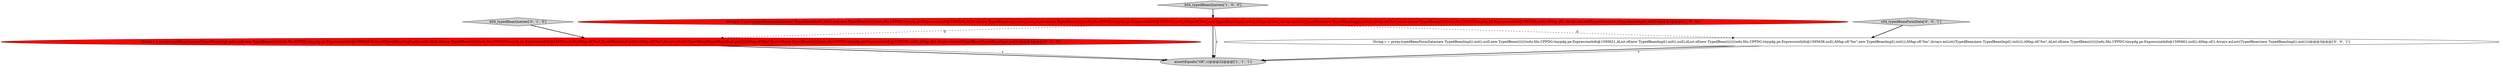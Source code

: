 digraph {
2 [style = filled, label = "assertEquals(\"OK\",r)@@@22@@@['1', '1', '1']", fillcolor = lightgray, shape = ellipse image = "AAA0AAABBB1BBB"];
5 [style = filled, label = "String r = proxy.typedBeanFormData(new TypedBeanImpl().init(),null,new TypedBean((((((((edu.fdu.CPPDG.tinypdg.pe.ExpressionInfo@1595621,AList.of(new TypedBeanImpl().init(),null),AList.of(new TypedBean((((((((edu.fdu.CPPDG.tinypdg.pe.ExpressionInfo@1595638,null),AMap.of(\"foo\",new TypedBeanImpl().init()),AMap.of(\"foo\",Arrays.asList((TypedBean)new TypedBeanImpl().init())),AMap.of(\"foo\",AList.of(new TypedBean((((((((edu.fdu.CPPDG.tinypdg.pe.ExpressionInfo@1595661,null)),AMap.of(1,Arrays.asList((TypedBean)new TypedBeanImpl().init())))@@@3@@@['0', '0', '1']", fillcolor = white, shape = ellipse image = "AAA0AAABBB3BBB"];
3 [style = filled, label = "b04_typedBeanQueries['0', '1', '0']", fillcolor = lightgray, shape = diamond image = "AAA0AAABBB2BBB"];
4 [style = filled, label = "String r = proxy.typedBeanQueries(TypedBeanImpl.get(),null,new TypedBean((((((((edu.fdu.CPPDG.tinypdg.pe.ExpressionInfo@15955b9,AList.of(TypedBeanImpl.get(),null),AList.of(new TypedBean((((((((edu.fdu.CPPDG.tinypdg.pe.ExpressionInfo@15955ce,null),AMap.of(\"foo\",TypedBeanImpl.get()),AMap.of(\"foo\",Arrays.asList((TypedBean)TypedBeanImpl.get())),AMap.of(\"foo\",AList.of(new TypedBean((((((((edu.fdu.CPPDG.tinypdg.pe.ExpressionInfo@15955f4,null)),AMap.of(1,Arrays.asList((TypedBean)TypedBeanImpl.get())))@@@3@@@['0', '1', '0']", fillcolor = red, shape = ellipse image = "AAA1AAABBB2BBB"];
1 [style = filled, label = "String r = proxy.typedBeanQueries(new TypedBeanImpl().init(),null,new TypedBean((((((((edu.fdu.CPPDG.tinypdg.pe.ExpressionInfo@159554b,AList.of(new TypedBeanImpl().init(),null),AList.of(new TypedBean((((((((edu.fdu.CPPDG.tinypdg.pe.ExpressionInfo@1595562,null),AMap.of(\"foo\",new TypedBeanImpl().init()),AMap.of(\"foo\",Arrays.asList((TypedBean)new TypedBeanImpl().init())),AMap.of(\"foo\",AList.of(new TypedBean((((((((edu.fdu.CPPDG.tinypdg.pe.ExpressionInfo@159558b,null)),AMap.of(1,Arrays.asList((TypedBean)new TypedBeanImpl().init())))@@@3@@@['1', '0', '0']", fillcolor = red, shape = ellipse image = "AAA1AAABBB1BBB"];
6 [style = filled, label = "c04_typedBeanFormData['0', '0', '1']", fillcolor = lightgray, shape = diamond image = "AAA0AAABBB3BBB"];
0 [style = filled, label = "b04_typedBeanQueries['1', '0', '0']", fillcolor = lightgray, shape = diamond image = "AAA0AAABBB1BBB"];
1->4 [style = dashed, label="0"];
6->5 [style = bold, label=""];
5->2 [style = bold, label=""];
1->2 [style = bold, label=""];
4->2 [style = bold, label=""];
1->5 [style = dashed, label="0"];
1->2 [style = solid, label="r"];
3->4 [style = bold, label=""];
0->1 [style = bold, label=""];
5->2 [style = solid, label="r"];
4->2 [style = solid, label="r"];
}
